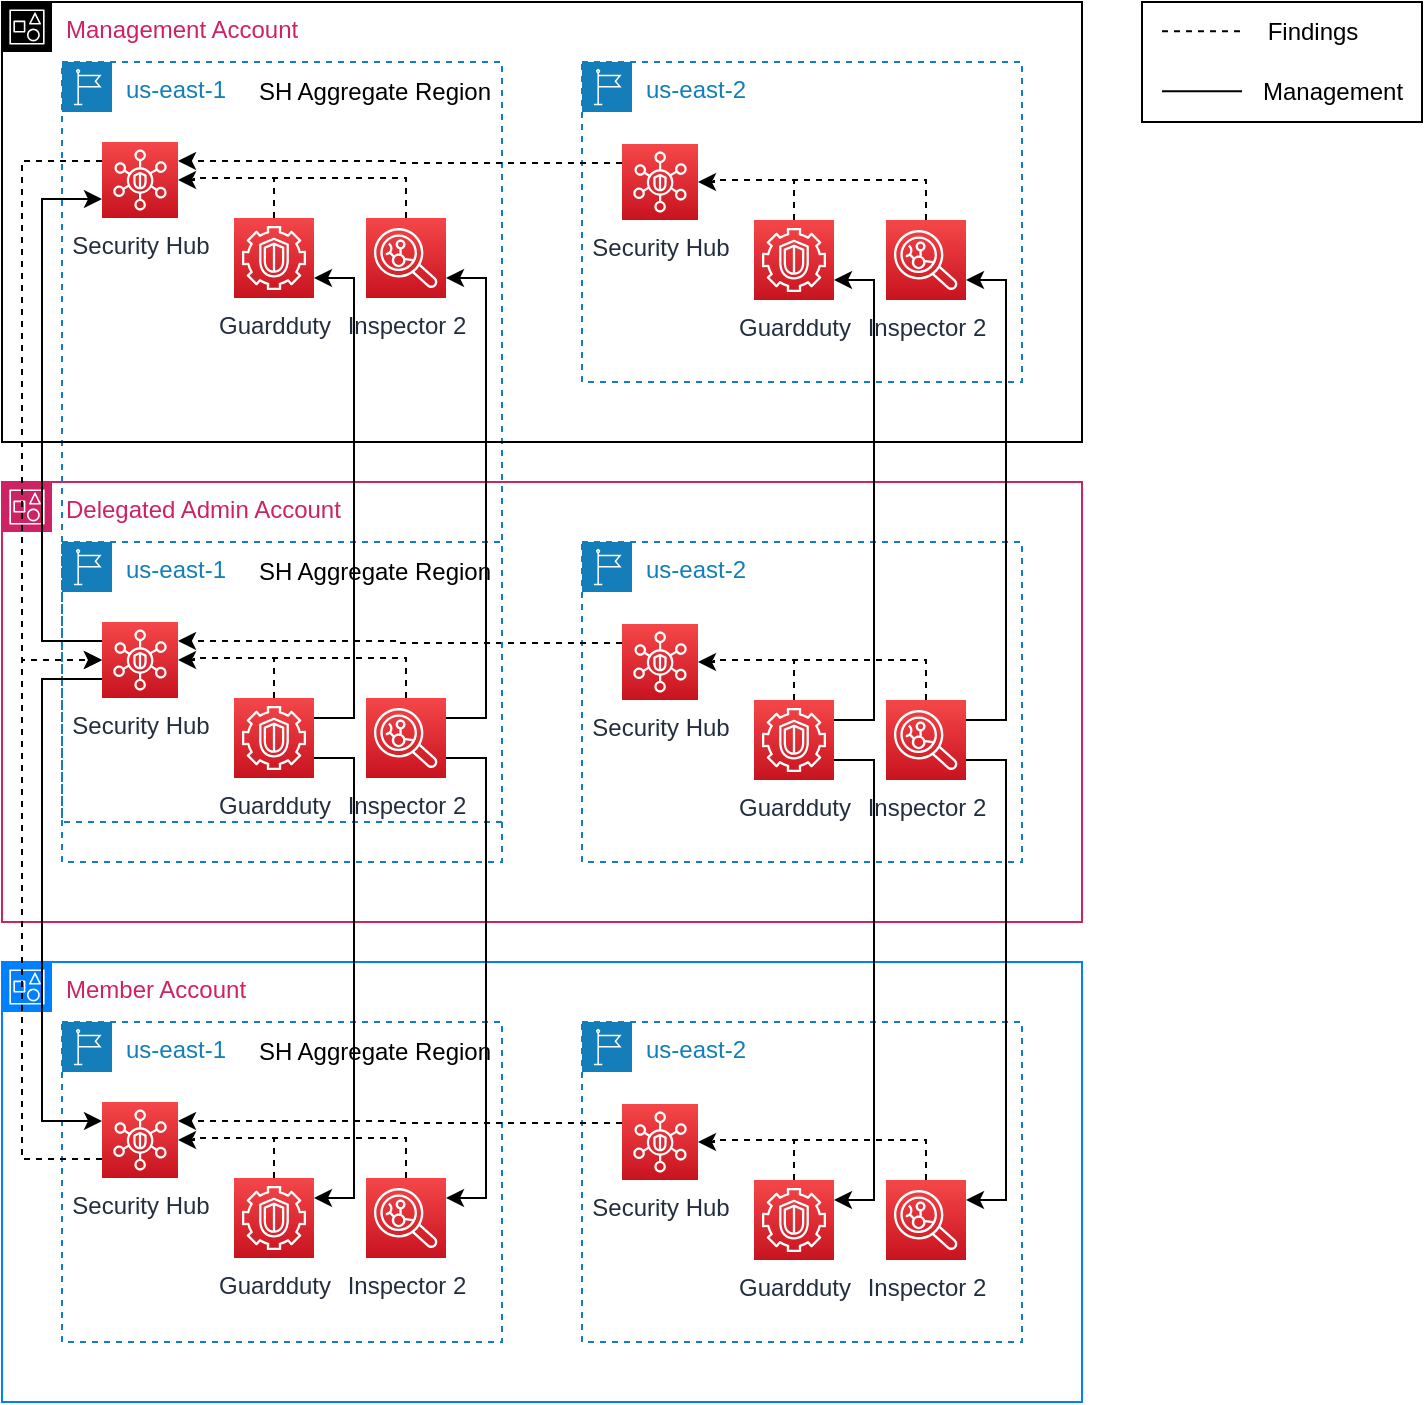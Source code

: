 <mxfile version="21.6.8" type="device">
  <diagram name="Page-1" id="ixQN9vI59o-Z_zkpXHbS">
    <mxGraphModel dx="1026" dy="1843" grid="1" gridSize="10" guides="1" tooltips="1" connect="1" arrows="1" fold="1" page="1" pageScale="1" pageWidth="850" pageHeight="1100" math="0" shadow="0">
      <root>
        <mxCell id="0" />
        <mxCell id="1" parent="0" />
        <mxCell id="JAHpM6WGsFmIWSkiwUEK-5" value="us-east-1" style="points=[[0,0],[0.25,0],[0.5,0],[0.75,0],[1,0],[1,0.25],[1,0.5],[1,0.75],[1,1],[0.75,1],[0.5,1],[0.25,1],[0,1],[0,0.75],[0,0.5],[0,0.25]];outlineConnect=0;gradientColor=none;html=1;whiteSpace=wrap;fontSize=12;fontStyle=0;container=1;pointerEvents=0;collapsible=0;recursiveResize=0;shape=mxgraph.aws4.group;grIcon=mxgraph.aws4.group_region;strokeColor=#147EBA;fillColor=none;verticalAlign=top;align=left;spacingLeft=30;fontColor=#147EBA;dashed=1;" parent="1" vertex="1">
          <mxGeometry x="40" y="-80" width="220" height="160" as="geometry" />
        </mxCell>
        <mxCell id="JAHpM6WGsFmIWSkiwUEK-19" value="Guardduty" style="sketch=0;points=[[0,0,0],[0.25,0,0],[0.5,0,0],[0.75,0,0],[1,0,0],[0,1,0],[0.25,1,0],[0.5,1,0],[0.75,1,0],[1,1,0],[0,0.25,0],[0,0.5,0],[0,0.75,0],[1,0.25,0],[1,0.5,0],[1,0.75,0]];outlineConnect=0;fontColor=#232F3E;gradientColor=#F54749;gradientDirection=north;fillColor=#C7131F;strokeColor=#ffffff;dashed=0;verticalLabelPosition=bottom;verticalAlign=top;align=center;html=1;fontSize=12;fontStyle=0;aspect=fixed;shape=mxgraph.aws4.resourceIcon;resIcon=mxgraph.aws4.guardduty;" parent="JAHpM6WGsFmIWSkiwUEK-5" vertex="1">
          <mxGeometry x="86" y="78" width="40" height="40" as="geometry" />
        </mxCell>
        <mxCell id="JAHpM6WGsFmIWSkiwUEK-20" value="" style="edgeStyle=orthogonalEdgeStyle;rounded=0;orthogonalLoop=1;jettySize=auto;html=1;endArrow=none;endFill=0;dashed=1;exitX=0.5;exitY=0;exitDx=0;exitDy=0;exitPerimeter=0;" parent="JAHpM6WGsFmIWSkiwUEK-5" source="JAHpM6WGsFmIWSkiwUEK-21" edge="1">
          <mxGeometry relative="1" as="geometry">
            <mxPoint x="106" y="60" as="targetPoint" />
            <Array as="points">
              <mxPoint x="172" y="58" />
              <mxPoint x="106" y="58" />
            </Array>
          </mxGeometry>
        </mxCell>
        <mxCell id="JAHpM6WGsFmIWSkiwUEK-21" value="Inspector 2" style="sketch=0;points=[[0,0,0],[0.25,0,0],[0.5,0,0],[0.75,0,0],[1,0,0],[0,1,0],[0.25,1,0],[0.5,1,0],[0.75,1,0],[1,1,0],[0,0.25,0],[0,0.5,0],[0,0.75,0],[1,0.25,0],[1,0.5,0],[1,0.75,0]];outlineConnect=0;fontColor=#232F3E;gradientColor=#F54749;gradientDirection=north;fillColor=#C7131F;strokeColor=#ffffff;dashed=0;verticalLabelPosition=bottom;verticalAlign=top;align=center;html=1;fontSize=12;fontStyle=0;aspect=fixed;shape=mxgraph.aws4.resourceIcon;resIcon=mxgraph.aws4.inspector;" parent="JAHpM6WGsFmIWSkiwUEK-5" vertex="1">
          <mxGeometry x="152" y="78" width="40" height="40" as="geometry" />
        </mxCell>
        <mxCell id="JAHpM6WGsFmIWSkiwUEK-22" value="Security Hub&lt;br&gt;" style="sketch=0;points=[[0,0,0],[0.25,0,0],[0.5,0,0],[0.75,0,0],[1,0,0],[0,1,0],[0.25,1,0],[0.5,1,0],[0.75,1,0],[1,1,0],[0,0.25,0],[0,0.5,0],[0,0.75,0],[1,0.25,0],[1,0.5,0],[1,0.75,0]];outlineConnect=0;fontColor=#232F3E;gradientColor=#F54749;gradientDirection=north;fillColor=#C7131F;strokeColor=#ffffff;dashed=0;verticalLabelPosition=bottom;verticalAlign=top;align=center;html=1;fontSize=12;fontStyle=0;aspect=fixed;shape=mxgraph.aws4.resourceIcon;resIcon=mxgraph.aws4.security_hub;" parent="JAHpM6WGsFmIWSkiwUEK-5" vertex="1">
          <mxGeometry x="20" y="40" width="38" height="38" as="geometry" />
        </mxCell>
        <mxCell id="JAHpM6WGsFmIWSkiwUEK-18" value="" style="edgeStyle=orthogonalEdgeStyle;rounded=0;orthogonalLoop=1;jettySize=auto;html=1;entryX=1;entryY=0.5;entryDx=0;entryDy=0;entryPerimeter=0;exitX=0.5;exitY=0;exitDx=0;exitDy=0;exitPerimeter=0;dashed=1;" parent="JAHpM6WGsFmIWSkiwUEK-5" source="JAHpM6WGsFmIWSkiwUEK-19" target="JAHpM6WGsFmIWSkiwUEK-22" edge="1">
          <mxGeometry relative="1" as="geometry">
            <mxPoint x="106" y="8" as="targetPoint" />
          </mxGeometry>
        </mxCell>
        <mxCell id="JAHpM6WGsFmIWSkiwUEK-7" value="Delegated Admin Account" style="points=[[0,0],[0.25,0],[0.5,0],[0.75,0],[1,0],[1,0.25],[1,0.5],[1,0.75],[1,1],[0.75,1],[0.5,1],[0.25,1],[0,1],[0,0.75],[0,0.5],[0,0.25]];outlineConnect=0;gradientColor=none;html=1;whiteSpace=wrap;fontSize=12;fontStyle=0;container=1;pointerEvents=0;collapsible=0;recursiveResize=0;shape=mxgraph.aws4.group;grIcon=mxgraph.aws4.group_account;strokeColor=#CD2264;fillColor=none;verticalAlign=top;align=left;spacingLeft=30;fontColor=#CD2264;dashed=0;" parent="1" vertex="1">
          <mxGeometry x="10" y="-110" width="540" height="220" as="geometry" />
        </mxCell>
        <mxCell id="JAHpM6WGsFmIWSkiwUEK-23" value="SH Aggregate Region" style="text;html=1;align=center;verticalAlign=middle;resizable=0;points=[];autosize=1;strokeColor=none;fillColor=none;" parent="JAHpM6WGsFmIWSkiwUEK-7" vertex="1">
          <mxGeometry x="116" y="30" width="140" height="30" as="geometry" />
        </mxCell>
        <mxCell id="JAHpM6WGsFmIWSkiwUEK-8" value="us-east-2" style="points=[[0,0],[0.25,0],[0.5,0],[0.75,0],[1,0],[1,0.25],[1,0.5],[1,0.75],[1,1],[0.75,1],[0.5,1],[0.25,1],[0,1],[0,0.75],[0,0.5],[0,0.25]];outlineConnect=0;gradientColor=none;html=1;whiteSpace=wrap;fontSize=12;fontStyle=0;container=1;pointerEvents=0;collapsible=0;recursiveResize=0;shape=mxgraph.aws4.group;grIcon=mxgraph.aws4.group_region;strokeColor=#147EBA;fillColor=none;verticalAlign=top;align=left;spacingLeft=30;fontColor=#147EBA;dashed=1;" parent="1" vertex="1">
          <mxGeometry x="300" y="-80" width="220" height="160" as="geometry" />
        </mxCell>
        <mxCell id="JAHpM6WGsFmIWSkiwUEK-3" value="Guardduty" style="sketch=0;points=[[0,0,0],[0.25,0,0],[0.5,0,0],[0.75,0,0],[1,0,0],[0,1,0],[0.25,1,0],[0.5,1,0],[0.75,1,0],[1,1,0],[0,0.25,0],[0,0.5,0],[0,0.75,0],[1,0.25,0],[1,0.5,0],[1,0.75,0]];outlineConnect=0;fontColor=#232F3E;gradientColor=#F54749;gradientDirection=north;fillColor=#C7131F;strokeColor=#ffffff;dashed=0;verticalLabelPosition=bottom;verticalAlign=top;align=center;html=1;fontSize=12;fontStyle=0;aspect=fixed;shape=mxgraph.aws4.resourceIcon;resIcon=mxgraph.aws4.guardduty;" parent="JAHpM6WGsFmIWSkiwUEK-8" vertex="1">
          <mxGeometry x="86" y="79" width="40" height="40" as="geometry" />
        </mxCell>
        <mxCell id="JAHpM6WGsFmIWSkiwUEK-17" value="" style="edgeStyle=orthogonalEdgeStyle;rounded=0;orthogonalLoop=1;jettySize=auto;html=1;endArrow=none;endFill=0;dashed=1;exitX=0.5;exitY=0;exitDx=0;exitDy=0;exitPerimeter=0;" parent="JAHpM6WGsFmIWSkiwUEK-8" source="JAHpM6WGsFmIWSkiwUEK-4" edge="1">
          <mxGeometry relative="1" as="geometry">
            <mxPoint x="106" y="61" as="targetPoint" />
            <Array as="points">
              <mxPoint x="172" y="59" />
              <mxPoint x="106" y="59" />
            </Array>
          </mxGeometry>
        </mxCell>
        <mxCell id="JAHpM6WGsFmIWSkiwUEK-4" value="Inspector 2" style="sketch=0;points=[[0,0,0],[0.25,0,0],[0.5,0,0],[0.75,0,0],[1,0,0],[0,1,0],[0.25,1,0],[0.5,1,0],[0.75,1,0],[1,1,0],[0,0.25,0],[0,0.5,0],[0,0.75,0],[1,0.25,0],[1,0.5,0],[1,0.75,0]];outlineConnect=0;fontColor=#232F3E;gradientColor=#F54749;gradientDirection=north;fillColor=#C7131F;strokeColor=#ffffff;dashed=0;verticalLabelPosition=bottom;verticalAlign=top;align=center;html=1;fontSize=12;fontStyle=0;aspect=fixed;shape=mxgraph.aws4.resourceIcon;resIcon=mxgraph.aws4.inspector;" parent="JAHpM6WGsFmIWSkiwUEK-8" vertex="1">
          <mxGeometry x="152" y="79" width="40" height="40" as="geometry" />
        </mxCell>
        <mxCell id="JAHpM6WGsFmIWSkiwUEK-2" value="Security Hub&lt;br&gt;" style="sketch=0;points=[[0,0,0],[0.25,0,0],[0.5,0,0],[0.75,0,0],[1,0,0],[0,1,0],[0.25,1,0],[0.5,1,0],[0.75,1,0],[1,1,0],[0,0.25,0],[0,0.5,0],[0,0.75,0],[1,0.25,0],[1,0.5,0],[1,0.75,0]];outlineConnect=0;fontColor=#232F3E;gradientColor=#F54749;gradientDirection=north;fillColor=#C7131F;strokeColor=#ffffff;dashed=0;verticalLabelPosition=bottom;verticalAlign=top;align=center;html=1;fontSize=12;fontStyle=0;aspect=fixed;shape=mxgraph.aws4.resourceIcon;resIcon=mxgraph.aws4.security_hub;" parent="JAHpM6WGsFmIWSkiwUEK-8" vertex="1">
          <mxGeometry x="20" y="41" width="38" height="38" as="geometry" />
        </mxCell>
        <mxCell id="JAHpM6WGsFmIWSkiwUEK-15" value="" style="edgeStyle=orthogonalEdgeStyle;rounded=0;orthogonalLoop=1;jettySize=auto;html=1;entryX=1;entryY=0.5;entryDx=0;entryDy=0;entryPerimeter=0;exitX=0.5;exitY=0;exitDx=0;exitDy=0;exitPerimeter=0;dashed=1;" parent="JAHpM6WGsFmIWSkiwUEK-8" source="JAHpM6WGsFmIWSkiwUEK-3" target="JAHpM6WGsFmIWSkiwUEK-2" edge="1">
          <mxGeometry relative="1" as="geometry">
            <mxPoint x="106" y="9" as="targetPoint" />
          </mxGeometry>
        </mxCell>
        <mxCell id="JAHpM6WGsFmIWSkiwUEK-24" value="" style="edgeStyle=orthogonalEdgeStyle;rounded=0;orthogonalLoop=1;jettySize=auto;html=1;entryX=1;entryY=0.25;entryDx=0;entryDy=0;entryPerimeter=0;exitX=0;exitY=0.25;exitDx=0;exitDy=0;exitPerimeter=0;dashed=1;" parent="1" source="JAHpM6WGsFmIWSkiwUEK-2" target="JAHpM6WGsFmIWSkiwUEK-22" edge="1">
          <mxGeometry relative="1" as="geometry" />
        </mxCell>
        <mxCell id="JAHpM6WGsFmIWSkiwUEK-25" value="us-east-1" style="points=[[0,0],[0.25,0],[0.5,0],[0.75,0],[1,0],[1,0.25],[1,0.5],[1,0.75],[1,1],[0.75,1],[0.5,1],[0.25,1],[0,1],[0,0.75],[0,0.5],[0,0.25]];outlineConnect=0;gradientColor=none;html=1;whiteSpace=wrap;fontSize=12;fontStyle=0;container=1;pointerEvents=0;collapsible=0;recursiveResize=0;shape=mxgraph.aws4.group;grIcon=mxgraph.aws4.group_region;strokeColor=#147EBA;fillColor=none;verticalAlign=top;align=left;spacingLeft=30;fontColor=#147EBA;dashed=1;" parent="1" vertex="1">
          <mxGeometry x="40" y="160" width="220" height="160" as="geometry" />
        </mxCell>
        <mxCell id="JAHpM6WGsFmIWSkiwUEK-26" value="Guardduty" style="sketch=0;points=[[0,0,0],[0.25,0,0],[0.5,0,0],[0.75,0,0],[1,0,0],[0,1,0],[0.25,1,0],[0.5,1,0],[0.75,1,0],[1,1,0],[0,0.25,0],[0,0.5,0],[0,0.75,0],[1,0.25,0],[1,0.5,0],[1,0.75,0]];outlineConnect=0;fontColor=#232F3E;gradientColor=#F54749;gradientDirection=north;fillColor=#C7131F;strokeColor=#ffffff;dashed=0;verticalLabelPosition=bottom;verticalAlign=top;align=center;html=1;fontSize=12;fontStyle=0;aspect=fixed;shape=mxgraph.aws4.resourceIcon;resIcon=mxgraph.aws4.guardduty;" parent="JAHpM6WGsFmIWSkiwUEK-25" vertex="1">
          <mxGeometry x="86" y="78" width="40" height="40" as="geometry" />
        </mxCell>
        <mxCell id="JAHpM6WGsFmIWSkiwUEK-27" value="" style="edgeStyle=orthogonalEdgeStyle;rounded=0;orthogonalLoop=1;jettySize=auto;html=1;endArrow=none;endFill=0;dashed=1;exitX=0.5;exitY=0;exitDx=0;exitDy=0;exitPerimeter=0;" parent="JAHpM6WGsFmIWSkiwUEK-25" source="JAHpM6WGsFmIWSkiwUEK-28" edge="1">
          <mxGeometry relative="1" as="geometry">
            <mxPoint x="106" y="60" as="targetPoint" />
            <Array as="points">
              <mxPoint x="172" y="58" />
              <mxPoint x="106" y="58" />
            </Array>
          </mxGeometry>
        </mxCell>
        <mxCell id="JAHpM6WGsFmIWSkiwUEK-28" value="Inspector 2" style="sketch=0;points=[[0,0,0],[0.25,0,0],[0.5,0,0],[0.75,0,0],[1,0,0],[0,1,0],[0.25,1,0],[0.5,1,0],[0.75,1,0],[1,1,0],[0,0.25,0],[0,0.5,0],[0,0.75,0],[1,0.25,0],[1,0.5,0],[1,0.75,0]];outlineConnect=0;fontColor=#232F3E;gradientColor=#F54749;gradientDirection=north;fillColor=#C7131F;strokeColor=#ffffff;dashed=0;verticalLabelPosition=bottom;verticalAlign=top;align=center;html=1;fontSize=12;fontStyle=0;aspect=fixed;shape=mxgraph.aws4.resourceIcon;resIcon=mxgraph.aws4.inspector;" parent="JAHpM6WGsFmIWSkiwUEK-25" vertex="1">
          <mxGeometry x="152" y="78" width="40" height="40" as="geometry" />
        </mxCell>
        <mxCell id="JAHpM6WGsFmIWSkiwUEK-29" value="Security Hub&lt;br&gt;" style="sketch=0;points=[[0,0,0],[0.25,0,0],[0.5,0,0],[0.75,0,0],[1,0,0],[0,1,0],[0.25,1,0],[0.5,1,0],[0.75,1,0],[1,1,0],[0,0.25,0],[0,0.5,0],[0,0.75,0],[1,0.25,0],[1,0.5,0],[1,0.75,0]];outlineConnect=0;fontColor=#232F3E;gradientColor=#F54749;gradientDirection=north;fillColor=#C7131F;strokeColor=#ffffff;dashed=0;verticalLabelPosition=bottom;verticalAlign=top;align=center;html=1;fontSize=12;fontStyle=0;aspect=fixed;shape=mxgraph.aws4.resourceIcon;resIcon=mxgraph.aws4.security_hub;" parent="JAHpM6WGsFmIWSkiwUEK-25" vertex="1">
          <mxGeometry x="20" y="40" width="38" height="38" as="geometry" />
        </mxCell>
        <mxCell id="JAHpM6WGsFmIWSkiwUEK-30" value="" style="edgeStyle=orthogonalEdgeStyle;rounded=0;orthogonalLoop=1;jettySize=auto;html=1;entryX=1;entryY=0.5;entryDx=0;entryDy=0;entryPerimeter=0;exitX=0.5;exitY=0;exitDx=0;exitDy=0;exitPerimeter=0;dashed=1;" parent="JAHpM6WGsFmIWSkiwUEK-25" source="JAHpM6WGsFmIWSkiwUEK-26" target="JAHpM6WGsFmIWSkiwUEK-29" edge="1">
          <mxGeometry relative="1" as="geometry">
            <mxPoint x="106" y="8" as="targetPoint" />
          </mxGeometry>
        </mxCell>
        <mxCell id="JAHpM6WGsFmIWSkiwUEK-31" value="Member Account" style="points=[[0,0],[0.25,0],[0.5,0],[0.75,0],[1,0],[1,0.25],[1,0.5],[1,0.75],[1,1],[0.75,1],[0.5,1],[0.25,1],[0,1],[0,0.75],[0,0.5],[0,0.25]];outlineConnect=0;gradientColor=none;html=1;whiteSpace=wrap;fontSize=12;fontStyle=0;container=1;pointerEvents=0;collapsible=0;recursiveResize=0;shape=mxgraph.aws4.group;grIcon=mxgraph.aws4.group_account;strokeColor=#007FFF;fillColor=none;verticalAlign=top;align=left;spacingLeft=30;fontColor=#CD2264;dashed=0;" parent="1" vertex="1">
          <mxGeometry x="10" y="130" width="540" height="220" as="geometry" />
        </mxCell>
        <mxCell id="JAHpM6WGsFmIWSkiwUEK-32" value="SH Aggregate Region" style="text;html=1;align=center;verticalAlign=middle;resizable=0;points=[];autosize=1;strokeColor=none;fillColor=none;" parent="JAHpM6WGsFmIWSkiwUEK-31" vertex="1">
          <mxGeometry x="116" y="30" width="140" height="30" as="geometry" />
        </mxCell>
        <mxCell id="JAHpM6WGsFmIWSkiwUEK-33" value="us-east-2" style="points=[[0,0],[0.25,0],[0.5,0],[0.75,0],[1,0],[1,0.25],[1,0.5],[1,0.75],[1,1],[0.75,1],[0.5,1],[0.25,1],[0,1],[0,0.75],[0,0.5],[0,0.25]];outlineConnect=0;gradientColor=none;html=1;whiteSpace=wrap;fontSize=12;fontStyle=0;container=1;pointerEvents=0;collapsible=0;recursiveResize=0;shape=mxgraph.aws4.group;grIcon=mxgraph.aws4.group_region;strokeColor=#147EBA;fillColor=none;verticalAlign=top;align=left;spacingLeft=30;fontColor=#147EBA;dashed=1;" parent="1" vertex="1">
          <mxGeometry x="300" y="160" width="220" height="160" as="geometry" />
        </mxCell>
        <mxCell id="JAHpM6WGsFmIWSkiwUEK-34" value="Guardduty" style="sketch=0;points=[[0,0,0],[0.25,0,0],[0.5,0,0],[0.75,0,0],[1,0,0],[0,1,0],[0.25,1,0],[0.5,1,0],[0.75,1,0],[1,1,0],[0,0.25,0],[0,0.5,0],[0,0.75,0],[1,0.25,0],[1,0.5,0],[1,0.75,0]];outlineConnect=0;fontColor=#232F3E;gradientColor=#F54749;gradientDirection=north;fillColor=#C7131F;strokeColor=#ffffff;dashed=0;verticalLabelPosition=bottom;verticalAlign=top;align=center;html=1;fontSize=12;fontStyle=0;aspect=fixed;shape=mxgraph.aws4.resourceIcon;resIcon=mxgraph.aws4.guardduty;" parent="JAHpM6WGsFmIWSkiwUEK-33" vertex="1">
          <mxGeometry x="86" y="79" width="40" height="40" as="geometry" />
        </mxCell>
        <mxCell id="JAHpM6WGsFmIWSkiwUEK-35" value="" style="edgeStyle=orthogonalEdgeStyle;rounded=0;orthogonalLoop=1;jettySize=auto;html=1;endArrow=none;endFill=0;dashed=1;exitX=0.5;exitY=0;exitDx=0;exitDy=0;exitPerimeter=0;" parent="JAHpM6WGsFmIWSkiwUEK-33" source="JAHpM6WGsFmIWSkiwUEK-36" edge="1">
          <mxGeometry relative="1" as="geometry">
            <mxPoint x="106" y="61" as="targetPoint" />
            <Array as="points">
              <mxPoint x="172" y="59" />
              <mxPoint x="106" y="59" />
            </Array>
          </mxGeometry>
        </mxCell>
        <mxCell id="JAHpM6WGsFmIWSkiwUEK-36" value="Inspector 2" style="sketch=0;points=[[0,0,0],[0.25,0,0],[0.5,0,0],[0.75,0,0],[1,0,0],[0,1,0],[0.25,1,0],[0.5,1,0],[0.75,1,0],[1,1,0],[0,0.25,0],[0,0.5,0],[0,0.75,0],[1,0.25,0],[1,0.5,0],[1,0.75,0]];outlineConnect=0;fontColor=#232F3E;gradientColor=#F54749;gradientDirection=north;fillColor=#C7131F;strokeColor=#ffffff;dashed=0;verticalLabelPosition=bottom;verticalAlign=top;align=center;html=1;fontSize=12;fontStyle=0;aspect=fixed;shape=mxgraph.aws4.resourceIcon;resIcon=mxgraph.aws4.inspector;" parent="JAHpM6WGsFmIWSkiwUEK-33" vertex="1">
          <mxGeometry x="152" y="79" width="40" height="40" as="geometry" />
        </mxCell>
        <mxCell id="JAHpM6WGsFmIWSkiwUEK-37" value="Security Hub&lt;br&gt;" style="sketch=0;points=[[0,0,0],[0.25,0,0],[0.5,0,0],[0.75,0,0],[1,0,0],[0,1,0],[0.25,1,0],[0.5,1,0],[0.75,1,0],[1,1,0],[0,0.25,0],[0,0.5,0],[0,0.75,0],[1,0.25,0],[1,0.5,0],[1,0.75,0]];outlineConnect=0;fontColor=#232F3E;gradientColor=#F54749;gradientDirection=north;fillColor=#C7131F;strokeColor=#ffffff;dashed=0;verticalLabelPosition=bottom;verticalAlign=top;align=center;html=1;fontSize=12;fontStyle=0;aspect=fixed;shape=mxgraph.aws4.resourceIcon;resIcon=mxgraph.aws4.security_hub;" parent="JAHpM6WGsFmIWSkiwUEK-33" vertex="1">
          <mxGeometry x="20" y="41" width="38" height="38" as="geometry" />
        </mxCell>
        <mxCell id="JAHpM6WGsFmIWSkiwUEK-38" value="" style="edgeStyle=orthogonalEdgeStyle;rounded=0;orthogonalLoop=1;jettySize=auto;html=1;entryX=1;entryY=0.5;entryDx=0;entryDy=0;entryPerimeter=0;exitX=0.5;exitY=0;exitDx=0;exitDy=0;exitPerimeter=0;dashed=1;" parent="JAHpM6WGsFmIWSkiwUEK-33" source="JAHpM6WGsFmIWSkiwUEK-34" target="JAHpM6WGsFmIWSkiwUEK-37" edge="1">
          <mxGeometry relative="1" as="geometry">
            <mxPoint x="106" y="9" as="targetPoint" />
          </mxGeometry>
        </mxCell>
        <mxCell id="JAHpM6WGsFmIWSkiwUEK-39" value="" style="edgeStyle=orthogonalEdgeStyle;rounded=0;orthogonalLoop=1;jettySize=auto;html=1;entryX=1;entryY=0.25;entryDx=0;entryDy=0;entryPerimeter=0;exitX=0;exitY=0.25;exitDx=0;exitDy=0;exitPerimeter=0;dashed=1;" parent="1" source="JAHpM6WGsFmIWSkiwUEK-37" target="JAHpM6WGsFmIWSkiwUEK-29" edge="1">
          <mxGeometry relative="1" as="geometry" />
        </mxCell>
        <mxCell id="JAHpM6WGsFmIWSkiwUEK-40" value="us-east-1" style="points=[[0,0],[0.25,0],[0.5,0],[0.75,0],[1,0],[1,0.25],[1,0.5],[1,0.75],[1,1],[0.75,1],[0.5,1],[0.25,1],[0,1],[0,0.75],[0,0.5],[0,0.25]];outlineConnect=0;gradientColor=none;html=1;whiteSpace=wrap;fontSize=12;fontStyle=0;container=1;pointerEvents=0;collapsible=0;recursiveResize=0;shape=mxgraph.aws4.group;grIcon=mxgraph.aws4.group_region;strokeColor=#147EBA;fillColor=none;verticalAlign=top;align=left;spacingLeft=30;fontColor=#147EBA;dashed=1;" parent="1" vertex="1">
          <mxGeometry x="40" y="-320" width="220" height="380" as="geometry" />
        </mxCell>
        <mxCell id="JAHpM6WGsFmIWSkiwUEK-41" value="Guardduty" style="sketch=0;points=[[0,0,0],[0.25,0,0],[0.5,0,0],[0.75,0,0],[1,0,0],[0,1,0],[0.25,1,0],[0.5,1,0],[0.75,1,0],[1,1,0],[0,0.25,0],[0,0.5,0],[0,0.75,0],[1,0.25,0],[1,0.5,0],[1,0.75,0]];outlineConnect=0;fontColor=#232F3E;gradientColor=#F54749;gradientDirection=north;fillColor=#C7131F;strokeColor=#ffffff;dashed=0;verticalLabelPosition=bottom;verticalAlign=top;align=center;html=1;fontSize=12;fontStyle=0;aspect=fixed;shape=mxgraph.aws4.resourceIcon;resIcon=mxgraph.aws4.guardduty;" parent="JAHpM6WGsFmIWSkiwUEK-40" vertex="1">
          <mxGeometry x="86" y="78" width="40" height="40" as="geometry" />
        </mxCell>
        <mxCell id="JAHpM6WGsFmIWSkiwUEK-42" value="" style="edgeStyle=orthogonalEdgeStyle;rounded=0;orthogonalLoop=1;jettySize=auto;html=1;endArrow=none;endFill=0;dashed=1;exitX=0.5;exitY=0;exitDx=0;exitDy=0;exitPerimeter=0;" parent="JAHpM6WGsFmIWSkiwUEK-40" source="JAHpM6WGsFmIWSkiwUEK-43" edge="1">
          <mxGeometry relative="1" as="geometry">
            <mxPoint x="106" y="60" as="targetPoint" />
            <Array as="points">
              <mxPoint x="172" y="58" />
              <mxPoint x="106" y="58" />
            </Array>
          </mxGeometry>
        </mxCell>
        <mxCell id="JAHpM6WGsFmIWSkiwUEK-43" value="Inspector 2" style="sketch=0;points=[[0,0,0],[0.25,0,0],[0.5,0,0],[0.75,0,0],[1,0,0],[0,1,0],[0.25,1,0],[0.5,1,0],[0.75,1,0],[1,1,0],[0,0.25,0],[0,0.5,0],[0,0.75,0],[1,0.25,0],[1,0.5,0],[1,0.75,0]];outlineConnect=0;fontColor=#232F3E;gradientColor=#F54749;gradientDirection=north;fillColor=#C7131F;strokeColor=#ffffff;dashed=0;verticalLabelPosition=bottom;verticalAlign=top;align=center;html=1;fontSize=12;fontStyle=0;aspect=fixed;shape=mxgraph.aws4.resourceIcon;resIcon=mxgraph.aws4.inspector;" parent="JAHpM6WGsFmIWSkiwUEK-40" vertex="1">
          <mxGeometry x="152" y="78" width="40" height="40" as="geometry" />
        </mxCell>
        <mxCell id="JAHpM6WGsFmIWSkiwUEK-44" value="Security Hub&lt;br&gt;" style="sketch=0;points=[[0,0,0],[0.25,0,0],[0.5,0,0],[0.75,0,0],[1,0,0],[0,1,0],[0.25,1,0],[0.5,1,0],[0.75,1,0],[1,1,0],[0,0.25,0],[0,0.5,0],[0,0.75,0],[1,0.25,0],[1,0.5,0],[1,0.75,0]];outlineConnect=0;fontColor=#232F3E;gradientColor=#F54749;gradientDirection=north;fillColor=#C7131F;strokeColor=#ffffff;dashed=0;verticalLabelPosition=bottom;verticalAlign=top;align=center;html=1;fontSize=12;fontStyle=0;aspect=fixed;shape=mxgraph.aws4.resourceIcon;resIcon=mxgraph.aws4.security_hub;" parent="JAHpM6WGsFmIWSkiwUEK-40" vertex="1">
          <mxGeometry x="20" y="40" width="38" height="38" as="geometry" />
        </mxCell>
        <mxCell id="JAHpM6WGsFmIWSkiwUEK-45" value="" style="edgeStyle=orthogonalEdgeStyle;rounded=0;orthogonalLoop=1;jettySize=auto;html=1;entryX=1;entryY=0.5;entryDx=0;entryDy=0;entryPerimeter=0;exitX=0.5;exitY=0;exitDx=0;exitDy=0;exitPerimeter=0;dashed=1;" parent="JAHpM6WGsFmIWSkiwUEK-40" source="JAHpM6WGsFmIWSkiwUEK-41" target="JAHpM6WGsFmIWSkiwUEK-44" edge="1">
          <mxGeometry relative="1" as="geometry">
            <mxPoint x="106" y="8" as="targetPoint" />
          </mxGeometry>
        </mxCell>
        <mxCell id="JAHpM6WGsFmIWSkiwUEK-46" value="Management Account" style="points=[[0,0],[0.25,0],[0.5,0],[0.75,0],[1,0],[1,0.25],[1,0.5],[1,0.75],[1,1],[0.75,1],[0.5,1],[0.25,1],[0,1],[0,0.75],[0,0.5],[0,0.25]];outlineConnect=0;gradientColor=none;html=1;whiteSpace=wrap;fontSize=12;fontStyle=0;container=1;pointerEvents=0;collapsible=0;recursiveResize=0;shape=mxgraph.aws4.group;grIcon=mxgraph.aws4.group_account;strokeColor=#000000;fillColor=none;verticalAlign=top;align=left;spacingLeft=30;fontColor=#CD2264;dashed=0;" parent="1" vertex="1">
          <mxGeometry x="10" y="-350" width="540" height="220" as="geometry" />
        </mxCell>
        <mxCell id="JAHpM6WGsFmIWSkiwUEK-47" value="SH Aggregate Region" style="text;html=1;align=center;verticalAlign=middle;resizable=0;points=[];autosize=1;strokeColor=none;fillColor=none;" parent="JAHpM6WGsFmIWSkiwUEK-46" vertex="1">
          <mxGeometry x="116" y="30" width="140" height="30" as="geometry" />
        </mxCell>
        <mxCell id="JAHpM6WGsFmIWSkiwUEK-48" value="us-east-2" style="points=[[0,0],[0.25,0],[0.5,0],[0.75,0],[1,0],[1,0.25],[1,0.5],[1,0.75],[1,1],[0.75,1],[0.5,1],[0.25,1],[0,1],[0,0.75],[0,0.5],[0,0.25]];outlineConnect=0;gradientColor=none;html=1;whiteSpace=wrap;fontSize=12;fontStyle=0;container=1;pointerEvents=0;collapsible=0;recursiveResize=0;shape=mxgraph.aws4.group;grIcon=mxgraph.aws4.group_region;strokeColor=#147EBA;fillColor=none;verticalAlign=top;align=left;spacingLeft=30;fontColor=#147EBA;dashed=1;" parent="1" vertex="1">
          <mxGeometry x="300" y="-320" width="220" height="160" as="geometry" />
        </mxCell>
        <mxCell id="JAHpM6WGsFmIWSkiwUEK-49" value="Guardduty" style="sketch=0;points=[[0,0,0],[0.25,0,0],[0.5,0,0],[0.75,0,0],[1,0,0],[0,1,0],[0.25,1,0],[0.5,1,0],[0.75,1,0],[1,1,0],[0,0.25,0],[0,0.5,0],[0,0.75,0],[1,0.25,0],[1,0.5,0],[1,0.75,0]];outlineConnect=0;fontColor=#232F3E;gradientColor=#F54749;gradientDirection=north;fillColor=#C7131F;strokeColor=#ffffff;dashed=0;verticalLabelPosition=bottom;verticalAlign=top;align=center;html=1;fontSize=12;fontStyle=0;aspect=fixed;shape=mxgraph.aws4.resourceIcon;resIcon=mxgraph.aws4.guardduty;" parent="JAHpM6WGsFmIWSkiwUEK-48" vertex="1">
          <mxGeometry x="86" y="79" width="40" height="40" as="geometry" />
        </mxCell>
        <mxCell id="JAHpM6WGsFmIWSkiwUEK-50" value="" style="edgeStyle=orthogonalEdgeStyle;rounded=0;orthogonalLoop=1;jettySize=auto;html=1;endArrow=none;endFill=0;dashed=1;exitX=0.5;exitY=0;exitDx=0;exitDy=0;exitPerimeter=0;" parent="JAHpM6WGsFmIWSkiwUEK-48" source="JAHpM6WGsFmIWSkiwUEK-51" edge="1">
          <mxGeometry relative="1" as="geometry">
            <mxPoint x="106" y="61" as="targetPoint" />
            <Array as="points">
              <mxPoint x="172" y="59" />
              <mxPoint x="106" y="59" />
            </Array>
          </mxGeometry>
        </mxCell>
        <mxCell id="JAHpM6WGsFmIWSkiwUEK-51" value="Inspector 2" style="sketch=0;points=[[0,0,0],[0.25,0,0],[0.5,0,0],[0.75,0,0],[1,0,0],[0,1,0],[0.25,1,0],[0.5,1,0],[0.75,1,0],[1,1,0],[0,0.25,0],[0,0.5,0],[0,0.75,0],[1,0.25,0],[1,0.5,0],[1,0.75,0]];outlineConnect=0;fontColor=#232F3E;gradientColor=#F54749;gradientDirection=north;fillColor=#C7131F;strokeColor=#ffffff;dashed=0;verticalLabelPosition=bottom;verticalAlign=top;align=center;html=1;fontSize=12;fontStyle=0;aspect=fixed;shape=mxgraph.aws4.resourceIcon;resIcon=mxgraph.aws4.inspector;" parent="JAHpM6WGsFmIWSkiwUEK-48" vertex="1">
          <mxGeometry x="152" y="79" width="40" height="40" as="geometry" />
        </mxCell>
        <mxCell id="JAHpM6WGsFmIWSkiwUEK-52" value="Security Hub&lt;br&gt;" style="sketch=0;points=[[0,0,0],[0.25,0,0],[0.5,0,0],[0.75,0,0],[1,0,0],[0,1,0],[0.25,1,0],[0.5,1,0],[0.75,1,0],[1,1,0],[0,0.25,0],[0,0.5,0],[0,0.75,0],[1,0.25,0],[1,0.5,0],[1,0.75,0]];outlineConnect=0;fontColor=#232F3E;gradientColor=#F54749;gradientDirection=north;fillColor=#C7131F;strokeColor=#ffffff;dashed=0;verticalLabelPosition=bottom;verticalAlign=top;align=center;html=1;fontSize=12;fontStyle=0;aspect=fixed;shape=mxgraph.aws4.resourceIcon;resIcon=mxgraph.aws4.security_hub;" parent="JAHpM6WGsFmIWSkiwUEK-48" vertex="1">
          <mxGeometry x="20" y="41" width="38" height="38" as="geometry" />
        </mxCell>
        <mxCell id="JAHpM6WGsFmIWSkiwUEK-53" value="" style="edgeStyle=orthogonalEdgeStyle;rounded=0;orthogonalLoop=1;jettySize=auto;html=1;entryX=1;entryY=0.5;entryDx=0;entryDy=0;entryPerimeter=0;exitX=0.5;exitY=0;exitDx=0;exitDy=0;exitPerimeter=0;dashed=1;" parent="JAHpM6WGsFmIWSkiwUEK-48" source="JAHpM6WGsFmIWSkiwUEK-49" target="JAHpM6WGsFmIWSkiwUEK-52" edge="1">
          <mxGeometry relative="1" as="geometry">
            <mxPoint x="106" y="9" as="targetPoint" />
          </mxGeometry>
        </mxCell>
        <mxCell id="JAHpM6WGsFmIWSkiwUEK-54" value="" style="edgeStyle=orthogonalEdgeStyle;rounded=0;orthogonalLoop=1;jettySize=auto;html=1;entryX=1;entryY=0.25;entryDx=0;entryDy=0;entryPerimeter=0;exitX=0;exitY=0.25;exitDx=0;exitDy=0;exitPerimeter=0;dashed=1;" parent="1" source="JAHpM6WGsFmIWSkiwUEK-52" target="JAHpM6WGsFmIWSkiwUEK-44" edge="1">
          <mxGeometry relative="1" as="geometry" />
        </mxCell>
        <mxCell id="JAHpM6WGsFmIWSkiwUEK-55" value="" style="edgeStyle=orthogonalEdgeStyle;rounded=0;orthogonalLoop=1;jettySize=auto;html=1;entryX=1;entryY=0.25;entryDx=0;entryDy=0;entryPerimeter=0;exitX=1;exitY=0.75;exitDx=0;exitDy=0;exitPerimeter=0;startArrow=classic;startFill=1;endArrow=none;endFill=0;" parent="1" source="JAHpM6WGsFmIWSkiwUEK-51" target="JAHpM6WGsFmIWSkiwUEK-4" edge="1">
          <mxGeometry relative="1" as="geometry" />
        </mxCell>
        <mxCell id="JAHpM6WGsFmIWSkiwUEK-57" value="" style="edgeStyle=orthogonalEdgeStyle;rounded=0;orthogonalLoop=1;jettySize=auto;html=1;entryX=1;entryY=0.75;entryDx=0;entryDy=0;entryPerimeter=0;exitX=1;exitY=0.25;exitDx=0;exitDy=0;exitPerimeter=0;startArrow=classic;startFill=1;endArrow=none;endFill=0;" parent="1" source="JAHpM6WGsFmIWSkiwUEK-36" target="JAHpM6WGsFmIWSkiwUEK-4" edge="1">
          <mxGeometry relative="1" as="geometry">
            <mxPoint x="532" y="259" as="targetPoint" />
          </mxGeometry>
        </mxCell>
        <mxCell id="JAHpM6WGsFmIWSkiwUEK-58" value="" style="edgeStyle=orthogonalEdgeStyle;rounded=0;orthogonalLoop=1;jettySize=auto;html=1;entryX=1;entryY=0.75;entryDx=0;entryDy=0;entryPerimeter=0;exitX=1;exitY=0.25;exitDx=0;exitDy=0;exitPerimeter=0;startArrow=classic;startFill=1;endArrow=none;endFill=0;" parent="1" source="JAHpM6WGsFmIWSkiwUEK-34" target="JAHpM6WGsFmIWSkiwUEK-3" edge="1">
          <mxGeometry relative="1" as="geometry" />
        </mxCell>
        <mxCell id="JAHpM6WGsFmIWSkiwUEK-59" value="" style="edgeStyle=orthogonalEdgeStyle;rounded=0;orthogonalLoop=1;jettySize=auto;html=1;entryX=1;entryY=0.25;entryDx=0;entryDy=0;entryPerimeter=0;exitX=1;exitY=0.75;exitDx=0;exitDy=0;exitPerimeter=0;startArrow=classic;startFill=1;endArrow=none;endFill=0;" parent="1" source="JAHpM6WGsFmIWSkiwUEK-49" target="JAHpM6WGsFmIWSkiwUEK-3" edge="1">
          <mxGeometry relative="1" as="geometry" />
        </mxCell>
        <mxCell id="JAHpM6WGsFmIWSkiwUEK-60" value="" style="edgeStyle=orthogonalEdgeStyle;rounded=0;orthogonalLoop=1;jettySize=auto;html=1;entryX=1;entryY=0.25;entryDx=0;entryDy=0;entryPerimeter=0;exitX=1;exitY=0.75;exitDx=0;exitDy=0;exitPerimeter=0;startArrow=classic;startFill=1;endArrow=none;endFill=0;" parent="1" source="JAHpM6WGsFmIWSkiwUEK-43" target="JAHpM6WGsFmIWSkiwUEK-21" edge="1">
          <mxGeometry relative="1" as="geometry" />
        </mxCell>
        <mxCell id="JAHpM6WGsFmIWSkiwUEK-61" value="" style="edgeStyle=orthogonalEdgeStyle;rounded=0;orthogonalLoop=1;jettySize=auto;html=1;entryX=1;entryY=0.75;entryDx=0;entryDy=0;entryPerimeter=0;exitX=1;exitY=0.25;exitDx=0;exitDy=0;exitPerimeter=0;startArrow=classic;startFill=1;endArrow=none;endFill=0;" parent="1" source="JAHpM6WGsFmIWSkiwUEK-28" target="JAHpM6WGsFmIWSkiwUEK-21" edge="1">
          <mxGeometry relative="1" as="geometry" />
        </mxCell>
        <mxCell id="JAHpM6WGsFmIWSkiwUEK-62" value="" style="edgeStyle=orthogonalEdgeStyle;rounded=0;orthogonalLoop=1;jettySize=auto;html=1;entryX=1;entryY=0.25;entryDx=0;entryDy=0;entryPerimeter=0;exitX=1;exitY=0.75;exitDx=0;exitDy=0;exitPerimeter=0;startArrow=classic;startFill=1;endArrow=none;endFill=0;" parent="1" source="JAHpM6WGsFmIWSkiwUEK-41" target="JAHpM6WGsFmIWSkiwUEK-19" edge="1">
          <mxGeometry relative="1" as="geometry" />
        </mxCell>
        <mxCell id="JAHpM6WGsFmIWSkiwUEK-63" value="" style="edgeStyle=orthogonalEdgeStyle;rounded=0;orthogonalLoop=1;jettySize=auto;html=1;entryX=1;entryY=0.75;entryDx=0;entryDy=0;entryPerimeter=0;exitX=1;exitY=0.25;exitDx=0;exitDy=0;exitPerimeter=0;startArrow=classic;startFill=1;endArrow=none;endFill=0;" parent="1" source="JAHpM6WGsFmIWSkiwUEK-26" target="JAHpM6WGsFmIWSkiwUEK-19" edge="1">
          <mxGeometry relative="1" as="geometry" />
        </mxCell>
        <mxCell id="JAHpM6WGsFmIWSkiwUEK-64" value="" style="edgeStyle=orthogonalEdgeStyle;rounded=0;orthogonalLoop=1;jettySize=auto;html=1;entryX=0;entryY=0.25;entryDx=0;entryDy=0;entryPerimeter=0;exitX=0;exitY=0.75;exitDx=0;exitDy=0;exitPerimeter=0;startArrow=classic;startFill=1;endArrow=none;endFill=0;" parent="1" source="JAHpM6WGsFmIWSkiwUEK-44" target="JAHpM6WGsFmIWSkiwUEK-22" edge="1">
          <mxGeometry relative="1" as="geometry">
            <Array as="points">
              <mxPoint x="30" y="-252" />
              <mxPoint x="30" y="-30" />
            </Array>
          </mxGeometry>
        </mxCell>
        <mxCell id="JAHpM6WGsFmIWSkiwUEK-66" value="" style="edgeStyle=orthogonalEdgeStyle;rounded=0;orthogonalLoop=1;jettySize=auto;html=1;entryX=0;entryY=0.75;entryDx=0;entryDy=0;entryPerimeter=0;exitX=0;exitY=0.25;exitDx=0;exitDy=0;exitPerimeter=0;startArrow=classic;startFill=1;endArrow=none;endFill=0;" parent="1" source="JAHpM6WGsFmIWSkiwUEK-29" target="JAHpM6WGsFmIWSkiwUEK-22" edge="1">
          <mxGeometry relative="1" as="geometry">
            <mxPoint x="21" y="219.04" as="targetPoint" />
            <Array as="points">
              <mxPoint x="30" y="210" />
              <mxPoint x="30" y="-12" />
            </Array>
          </mxGeometry>
        </mxCell>
        <mxCell id="JAHpM6WGsFmIWSkiwUEK-75" value="" style="edgeStyle=orthogonalEdgeStyle;rounded=0;orthogonalLoop=1;jettySize=auto;html=1;entryX=0;entryY=0.5;entryDx=0;entryDy=0;entryPerimeter=0;exitX=0;exitY=0.25;exitDx=0;exitDy=0;exitPerimeter=0;dashed=1;" parent="1" source="JAHpM6WGsFmIWSkiwUEK-44" target="JAHpM6WGsFmIWSkiwUEK-22" edge="1">
          <mxGeometry relative="1" as="geometry">
            <mxPoint x="21" y="-260.96" as="targetPoint" />
            <Array as="points">
              <mxPoint x="20" y="-270" />
              <mxPoint x="20" y="-21" />
            </Array>
          </mxGeometry>
        </mxCell>
        <mxCell id="JAHpM6WGsFmIWSkiwUEK-77" value="" style="edgeStyle=orthogonalEdgeStyle;rounded=0;orthogonalLoop=1;jettySize=auto;html=1;entryX=0;entryY=0.5;entryDx=0;entryDy=0;entryPerimeter=0;exitX=0;exitY=0.75;exitDx=0;exitDy=0;exitPerimeter=0;dashed=1;" parent="1" source="JAHpM6WGsFmIWSkiwUEK-29" target="JAHpM6WGsFmIWSkiwUEK-22" edge="1">
          <mxGeometry relative="1" as="geometry">
            <mxPoint x="21" y="219.04" as="targetPoint" />
            <Array as="points">
              <mxPoint x="20" y="228" />
              <mxPoint x="20" y="-21" />
            </Array>
          </mxGeometry>
        </mxCell>
        <mxCell id="JAHpM6WGsFmIWSkiwUEK-79" value="" style="group" parent="1" vertex="1" connectable="0">
          <mxGeometry x="580" y="-350" width="140" height="60" as="geometry" />
        </mxCell>
        <mxCell id="JAHpM6WGsFmIWSkiwUEK-78" value="" style="rounded=0;whiteSpace=wrap;html=1;" parent="JAHpM6WGsFmIWSkiwUEK-79" vertex="1">
          <mxGeometry width="140" height="60" as="geometry" />
        </mxCell>
        <mxCell id="JAHpM6WGsFmIWSkiwUEK-68" value="" style="endArrow=none;html=1;rounded=0;" parent="JAHpM6WGsFmIWSkiwUEK-79" edge="1">
          <mxGeometry width="50" height="50" relative="1" as="geometry">
            <mxPoint x="10" y="44.6" as="sourcePoint" />
            <mxPoint x="50" y="44.6" as="targetPoint" />
          </mxGeometry>
        </mxCell>
        <mxCell id="JAHpM6WGsFmIWSkiwUEK-69" value="" style="endArrow=none;html=1;rounded=0;dashed=1;" parent="JAHpM6WGsFmIWSkiwUEK-79" edge="1">
          <mxGeometry width="50" height="50" relative="1" as="geometry">
            <mxPoint x="10" y="14.6" as="sourcePoint" />
            <mxPoint x="50" y="14.6" as="targetPoint" />
          </mxGeometry>
        </mxCell>
        <mxCell id="JAHpM6WGsFmIWSkiwUEK-70" value="Findings" style="text;html=1;align=center;verticalAlign=middle;resizable=0;points=[];autosize=1;strokeColor=none;fillColor=none;" parent="JAHpM6WGsFmIWSkiwUEK-79" vertex="1">
          <mxGeometry x="50" width="70" height="30" as="geometry" />
        </mxCell>
        <mxCell id="JAHpM6WGsFmIWSkiwUEK-73" value="Management" style="text;html=1;align=center;verticalAlign=middle;resizable=0;points=[];autosize=1;strokeColor=none;fillColor=none;" parent="JAHpM6WGsFmIWSkiwUEK-79" vertex="1">
          <mxGeometry x="50" y="30" width="90" height="30" as="geometry" />
        </mxCell>
      </root>
    </mxGraphModel>
  </diagram>
</mxfile>
